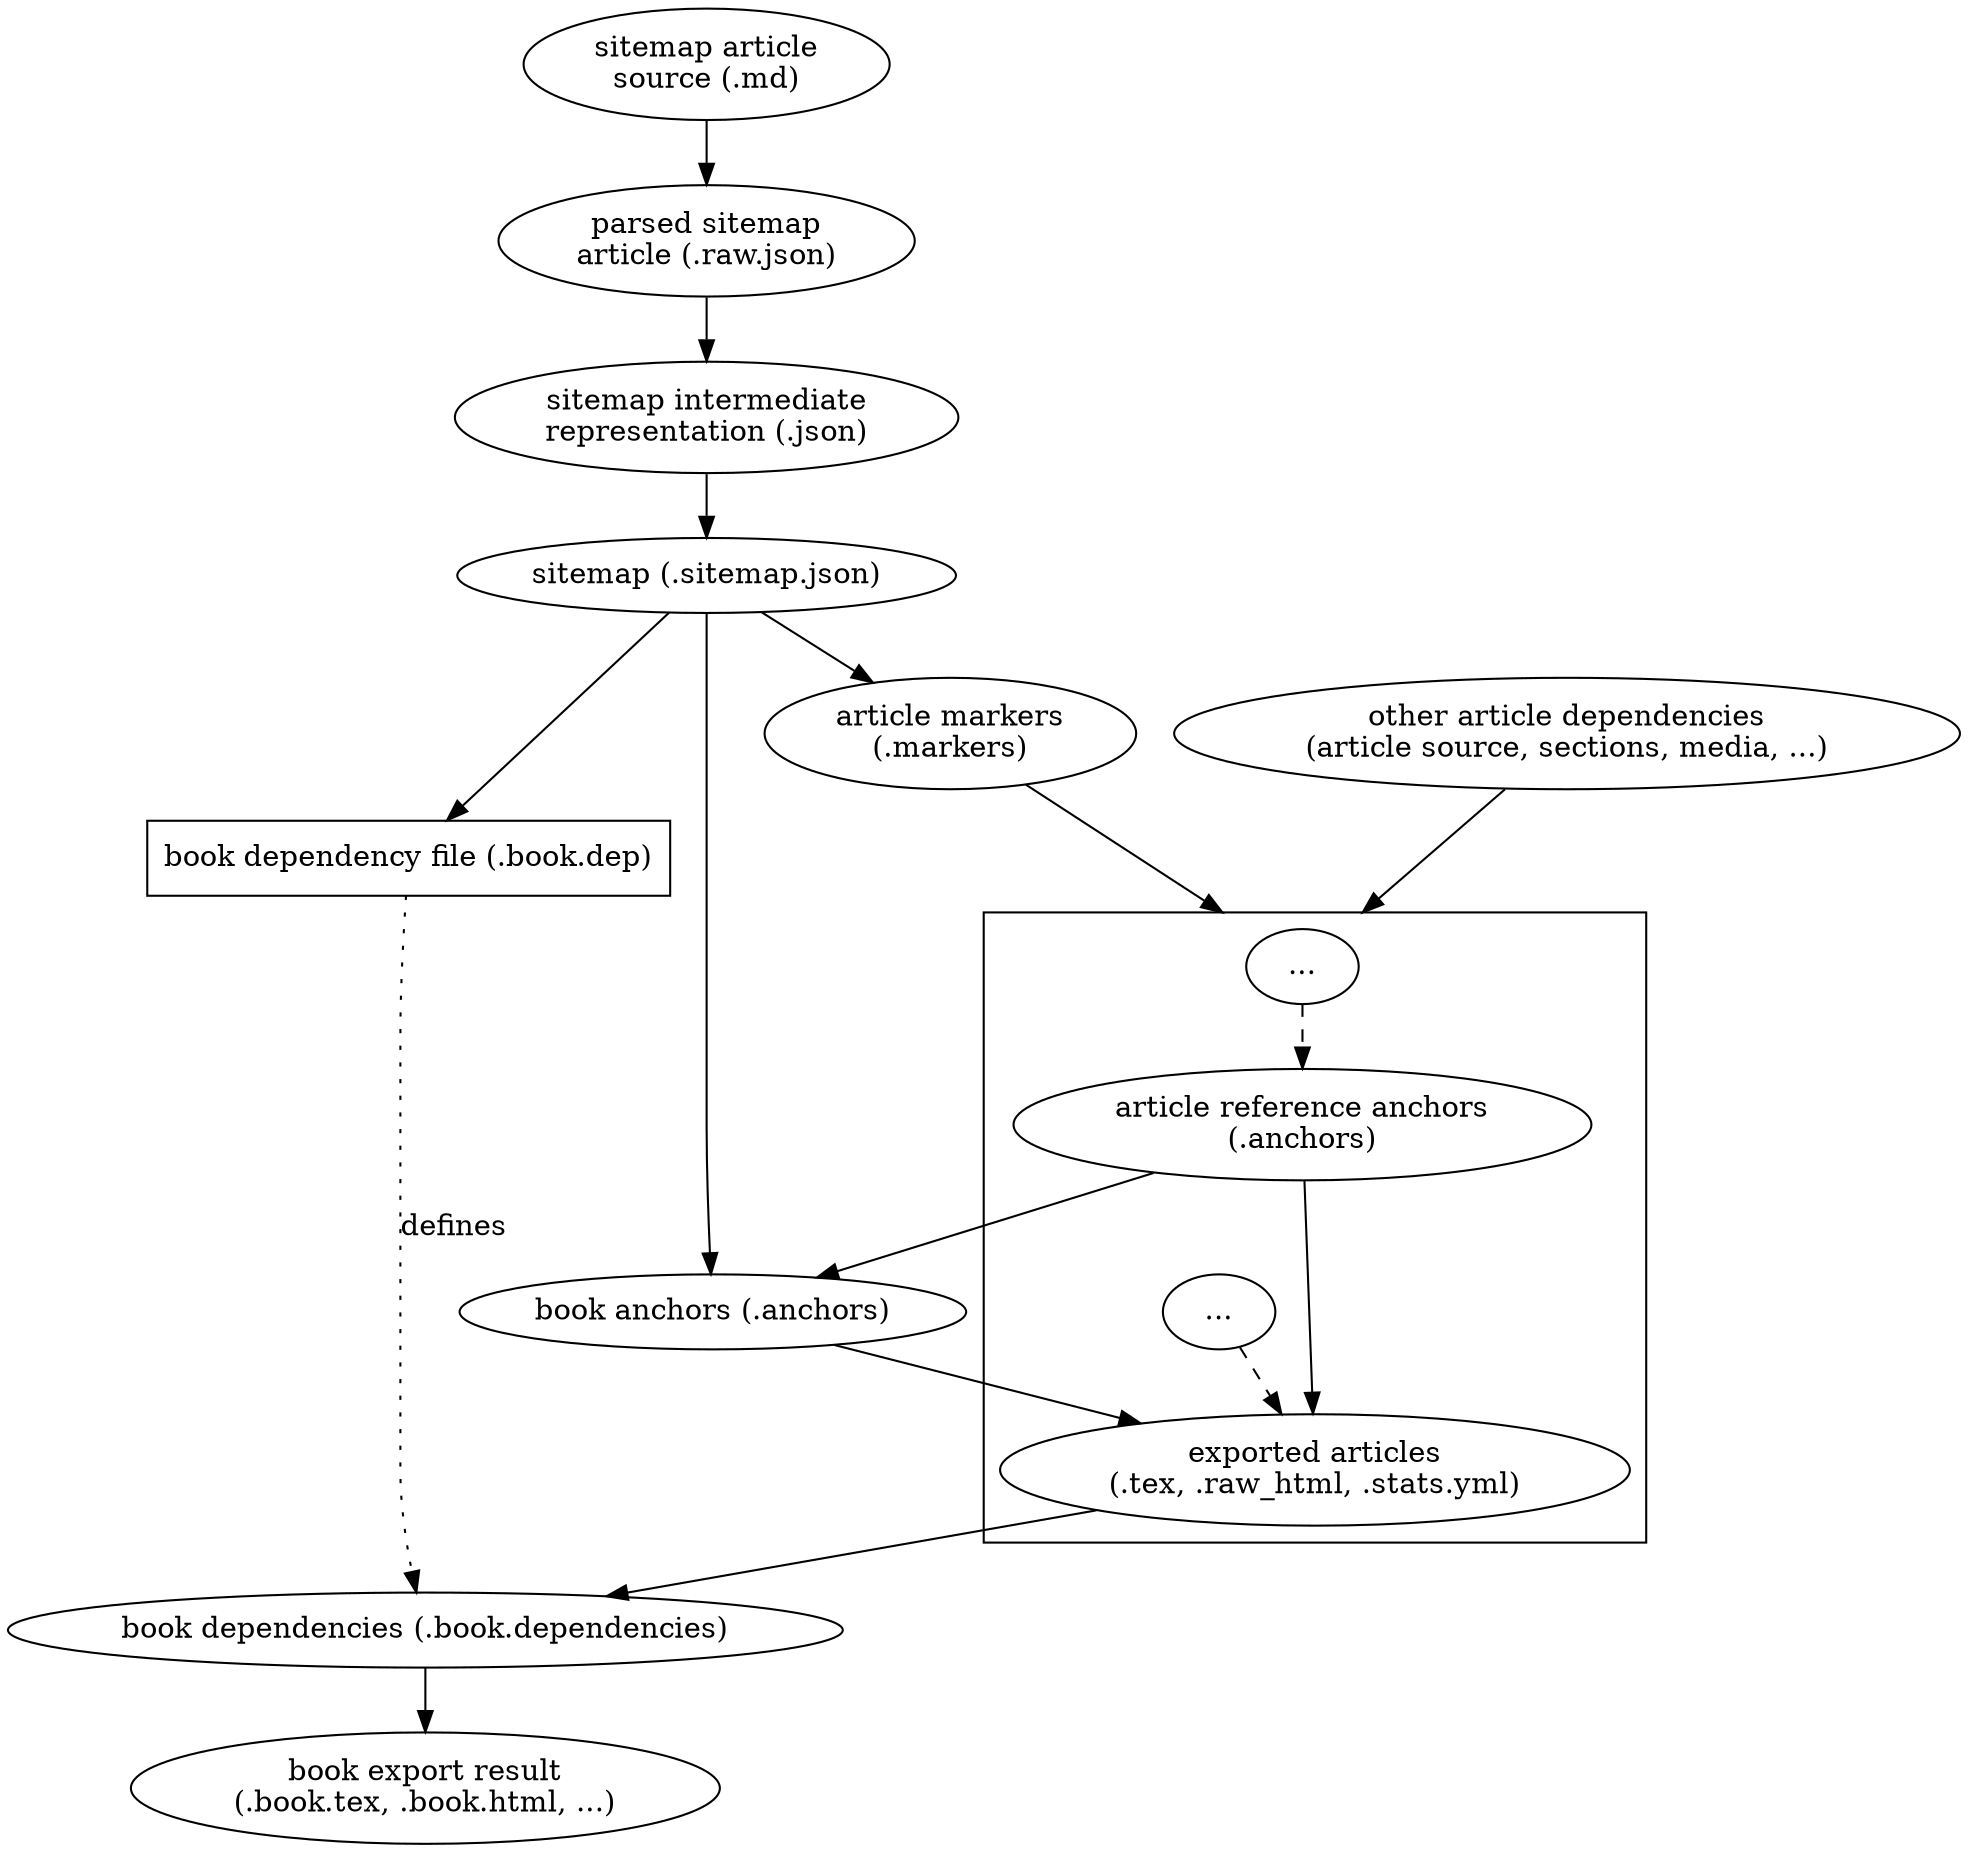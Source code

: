 digraph book_dependencies {
    compound=true;
    // enable new ranking algorithm
    newrank=true;
    ranksep=.4;

    sitemap_article [label="sitemap article\nsource (.md)"];
    sitemap_parsed [label="parsed sitemap\narticle (.raw.json)"];
    sitemap_intermediate [label="sitemap intermediate\nrepresentation (.json)"];
    sitemap [label="sitemap (.sitemap.json)"];
    book_deps [label="book dependency file (.book.dep)", shape=box];
    book_dependencies [label="book dependencies (.book.dependencies)"];
    book_anchors [label="book anchors (.anchors)"];
    the_markers [label="article markers\n(.markers)"];
    article_deps [label="other article dependencies\n(article source, sections, media, ...)"];
    result [label="book export result\n(.book.tex, .book.html, ...)"];

    sitemap_article -> sitemap_parsed -> sitemap_intermediate -> sitemap; 
    sitemap -> book_deps;
    book_deps -> book_dependencies [label="defines", style=dotted];
    the_articles -> book_dependencies;
    the_anchors -> book_anchors -> the_articles;
    sitemap -> book_anchors;
    sitemap -> the_markers;
    the_markers -> omitted [lhead=cluster_articles];
    article_deps -> omitted [lhead=cluster_articles];
    book_dependencies -> result;
    
    subgraph cluster_articles {
        omitted [label="..."];
        the_anchors [label="article reference anchors\n(.anchors)"];
        the_articles [label="exported articles\n(.tex, .raw_html, .stats.yml)"];
        omitted2 [label="..."];
        
        omitted -> the_anchors [style=dashed]; 
        the_anchors -> the_articles;
        omitted2 -> the_articles [style=dashed];
    }
}
